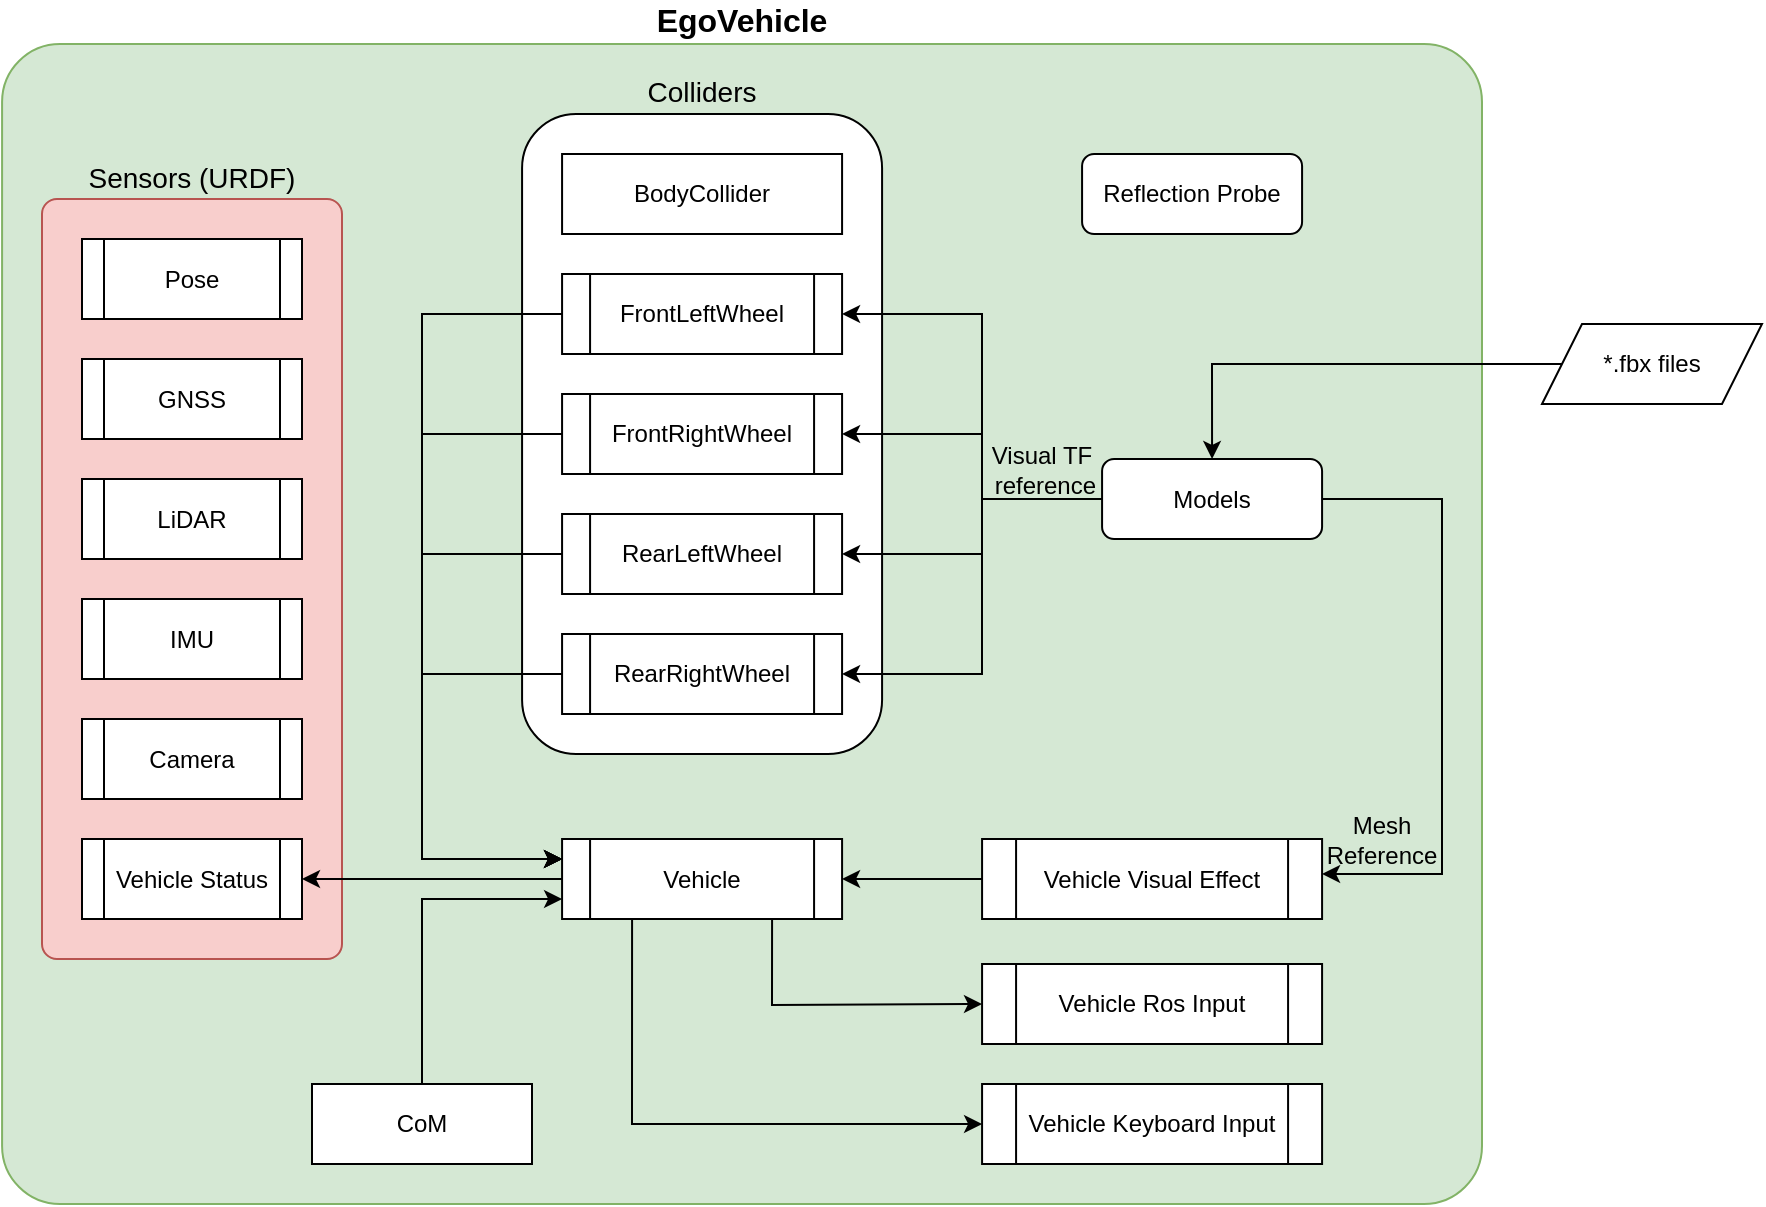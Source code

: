 <mxfile version="21.5.0" type="device">
  <diagram name="Page-1" id="CpT_m-j7Am7sjx0DqRG0">
    <mxGraphModel dx="1669" dy="958" grid="1" gridSize="10" guides="1" tooltips="1" connect="1" arrows="1" fold="1" page="1" pageScale="1" pageWidth="850" pageHeight="1100" math="0" shadow="0">
      <root>
        <mxCell id="0" />
        <mxCell id="1" parent="0" />
        <mxCell id="Plg7_6MNTwFWpvIPU5Ms-1" value="EgoVehicle" style="rounded=1;whiteSpace=wrap;html=1;labelPosition=center;verticalLabelPosition=top;align=center;verticalAlign=bottom;arcSize=5;fontSize=16;fontStyle=1;fillColor=#d5e8d4;strokeColor=#82b366;" vertex="1" parent="1">
          <mxGeometry x="230.04" y="160" width="739.96" height="580" as="geometry" />
        </mxCell>
        <mxCell id="Plg7_6MNTwFWpvIPU5Ms-2" value="Colliders" style="rounded=1;whiteSpace=wrap;html=1;labelPosition=center;verticalLabelPosition=top;align=center;verticalAlign=bottom;fontSize=14;" vertex="1" parent="1">
          <mxGeometry x="490.04" y="195" width="180" height="320" as="geometry" />
        </mxCell>
        <mxCell id="Plg7_6MNTwFWpvIPU5Ms-3" value="" style="edgeStyle=orthogonalEdgeStyle;rounded=0;orthogonalLoop=1;jettySize=auto;html=1;entryX=0;entryY=0.75;entryDx=0;entryDy=0;exitX=0.5;exitY=0;exitDx=0;exitDy=0;" edge="1" parent="1" source="Plg7_6MNTwFWpvIPU5Ms-4" target="Plg7_6MNTwFWpvIPU5Ms-21">
          <mxGeometry relative="1" as="geometry">
            <mxPoint x="705.04" y="545" as="targetPoint" />
            <Array as="points">
              <mxPoint x="440" y="680" />
              <mxPoint x="440" y="588" />
            </Array>
          </mxGeometry>
        </mxCell>
        <mxCell id="Plg7_6MNTwFWpvIPU5Ms-4" value="&lt;div&gt;CoM&lt;/div&gt;" style="rounded=0;whiteSpace=wrap;html=1;" vertex="1" parent="1">
          <mxGeometry x="385" y="680" width="110" height="40" as="geometry" />
        </mxCell>
        <mxCell id="Plg7_6MNTwFWpvIPU5Ms-5" style="edgeStyle=orthogonalEdgeStyle;rounded=0;orthogonalLoop=1;jettySize=auto;html=1;entryX=0;entryY=0.5;entryDx=0;entryDy=0;exitX=0;exitY=0.25;exitDx=0;exitDy=0;startArrow=classic;startFill=1;endArrow=none;endFill=0;" edge="1" parent="1" source="Plg7_6MNTwFWpvIPU5Ms-21" target="Plg7_6MNTwFWpvIPU5Ms-16">
          <mxGeometry relative="1" as="geometry">
            <mxPoint x="400.04" y="360" as="targetPoint" />
            <Array as="points">
              <mxPoint x="440" y="568" />
              <mxPoint x="440" y="355" />
            </Array>
          </mxGeometry>
        </mxCell>
        <mxCell id="Plg7_6MNTwFWpvIPU5Ms-6" value="&lt;div&gt;Models&lt;/div&gt;" style="rounded=1;whiteSpace=wrap;html=1;" vertex="1" parent="1">
          <mxGeometry x="780.04" y="367.5" width="110" height="40" as="geometry" />
        </mxCell>
        <mxCell id="Plg7_6MNTwFWpvIPU5Ms-7" value="&lt;div style=&quot;font-size: 14px;&quot;&gt;Sensors (URDF)&lt;/div&gt;" style="rounded=1;whiteSpace=wrap;html=1;labelPosition=center;verticalLabelPosition=top;align=center;verticalAlign=bottom;arcSize=5;fontSize=14;fontStyle=0;fillColor=#f8cecc;strokeColor=#b85450;" vertex="1" parent="1">
          <mxGeometry x="250" y="237.5" width="150" height="380" as="geometry" />
        </mxCell>
        <mxCell id="Plg7_6MNTwFWpvIPU5Ms-8" value="Reflection Probe" style="rounded=1;whiteSpace=wrap;html=1;" vertex="1" parent="1">
          <mxGeometry x="770.04" y="215" width="110" height="40" as="geometry" />
        </mxCell>
        <mxCell id="Plg7_6MNTwFWpvIPU5Ms-9" value="" style="edgeStyle=orthogonalEdgeStyle;rounded=0;orthogonalLoop=1;jettySize=auto;html=1;entryX=0.75;entryY=1;entryDx=0;entryDy=0;endArrow=none;endFill=0;startArrow=classic;startFill=1;" edge="1" parent="1" target="Plg7_6MNTwFWpvIPU5Ms-21">
          <mxGeometry relative="1" as="geometry">
            <mxPoint x="545.04" y="695" as="targetPoint" />
            <mxPoint x="720" y="640" as="sourcePoint" />
          </mxGeometry>
        </mxCell>
        <mxCell id="Plg7_6MNTwFWpvIPU5Ms-10" value="&lt;div&gt;Vehicle Keyboard Input&lt;/div&gt;" style="shape=process;whiteSpace=wrap;html=1;backgroundOutline=1;" vertex="1" parent="1">
          <mxGeometry x="720.04" y="680" width="170" height="40" as="geometry" />
        </mxCell>
        <mxCell id="Plg7_6MNTwFWpvIPU5Ms-11" value="" style="edgeStyle=orthogonalEdgeStyle;rounded=0;orthogonalLoop=1;jettySize=auto;html=1;entryX=1;entryY=0.5;entryDx=0;entryDy=0;endArrow=none;endFill=0;startArrow=classic;startFill=1;" edge="1" parent="1" source="Plg7_6MNTwFWpvIPU5Ms-12" target="Plg7_6MNTwFWpvIPU5Ms-6">
          <mxGeometry relative="1" as="geometry">
            <mxPoint x="110.04" y="625" as="targetPoint" />
            <Array as="points">
              <mxPoint x="950" y="575" />
              <mxPoint x="950" y="387" />
            </Array>
          </mxGeometry>
        </mxCell>
        <mxCell id="Plg7_6MNTwFWpvIPU5Ms-41" value="" style="edgeStyle=orthogonalEdgeStyle;rounded=0;orthogonalLoop=1;jettySize=auto;html=1;" edge="1" parent="1" source="Plg7_6MNTwFWpvIPU5Ms-12" target="Plg7_6MNTwFWpvIPU5Ms-21">
          <mxGeometry relative="1" as="geometry" />
        </mxCell>
        <mxCell id="Plg7_6MNTwFWpvIPU5Ms-12" value="&lt;div&gt;Vehicle Visual Effect&lt;/div&gt;" style="shape=process;whiteSpace=wrap;html=1;backgroundOutline=1;" vertex="1" parent="1">
          <mxGeometry x="720.04" y="557.5" width="170" height="40" as="geometry" />
        </mxCell>
        <mxCell id="Plg7_6MNTwFWpvIPU5Ms-13" value="" style="edgeStyle=orthogonalEdgeStyle;rounded=0;orthogonalLoop=1;jettySize=auto;html=1;entryX=0.25;entryY=1;entryDx=0;entryDy=0;endArrow=none;endFill=0;startArrow=classic;startFill=1;exitX=0;exitY=0.5;exitDx=0;exitDy=0;" edge="1" parent="1" source="Plg7_6MNTwFWpvIPU5Ms-10" target="Plg7_6MNTwFWpvIPU5Ms-21">
          <mxGeometry relative="1" as="geometry">
            <mxPoint x="510.04" y="635" as="targetPoint" />
            <Array as="points">
              <mxPoint x="545" y="700" />
            </Array>
          </mxGeometry>
        </mxCell>
        <mxCell id="Plg7_6MNTwFWpvIPU5Ms-14" value="Vehicle Ros Input" style="shape=process;whiteSpace=wrap;html=1;backgroundOutline=1;" vertex="1" parent="1">
          <mxGeometry x="720.04" y="620" width="170" height="40" as="geometry" />
        </mxCell>
        <mxCell id="Plg7_6MNTwFWpvIPU5Ms-15" value="FrontLeftWheel" style="shape=process;whiteSpace=wrap;html=1;backgroundOutline=1;" vertex="1" parent="1">
          <mxGeometry x="510.04" y="275" width="140" height="40" as="geometry" />
        </mxCell>
        <mxCell id="Plg7_6MNTwFWpvIPU5Ms-16" value="FrontRightWheel" style="shape=process;whiteSpace=wrap;html=1;backgroundOutline=1;" vertex="1" parent="1">
          <mxGeometry x="510.04" y="335" width="140" height="40" as="geometry" />
        </mxCell>
        <mxCell id="Plg7_6MNTwFWpvIPU5Ms-17" value="RearLeftWheel" style="shape=process;whiteSpace=wrap;html=1;backgroundOutline=1;" vertex="1" parent="1">
          <mxGeometry x="510.04" y="395" width="140" height="40" as="geometry" />
        </mxCell>
        <mxCell id="Plg7_6MNTwFWpvIPU5Ms-18" value="RearRightWheel" style="shape=process;whiteSpace=wrap;html=1;backgroundOutline=1;" vertex="1" parent="1">
          <mxGeometry x="510.04" y="455" width="140" height="40" as="geometry" />
        </mxCell>
        <mxCell id="Plg7_6MNTwFWpvIPU5Ms-20" value="" style="edgeStyle=orthogonalEdgeStyle;rounded=0;orthogonalLoop=1;jettySize=auto;html=1;endArrow=classic;endFill=1;startArrow=none;startFill=0;exitX=0;exitY=0.5;exitDx=0;exitDy=0;" edge="1" parent="1" source="Plg7_6MNTwFWpvIPU5Ms-6">
          <mxGeometry relative="1" as="geometry">
            <mxPoint x="650.04" y="595" as="sourcePoint" />
            <mxPoint x="650.04" y="475" as="targetPoint" />
            <Array as="points">
              <mxPoint x="720" y="387.5" />
              <mxPoint x="720" y="475.5" />
            </Array>
          </mxGeometry>
        </mxCell>
        <mxCell id="Plg7_6MNTwFWpvIPU5Ms-21" value="&lt;div&gt;Vehicle&lt;/div&gt;" style="shape=process;whiteSpace=wrap;html=1;backgroundOutline=1;" vertex="1" parent="1">
          <mxGeometry x="510.04" y="557.5" width="140" height="40" as="geometry" />
        </mxCell>
        <mxCell id="Plg7_6MNTwFWpvIPU5Ms-22" value="" style="edgeStyle=orthogonalEdgeStyle;rounded=0;orthogonalLoop=1;jettySize=auto;html=1;endArrow=classic;endFill=1;startArrow=none;startFill=0;exitX=0;exitY=0.5;exitDx=0;exitDy=0;" edge="1" parent="1" source="Plg7_6MNTwFWpvIPU5Ms-6">
          <mxGeometry relative="1" as="geometry">
            <mxPoint x="650.04" y="565" as="sourcePoint" />
            <mxPoint x="650.04" y="415" as="targetPoint" />
            <Array as="points">
              <mxPoint x="720" y="387.5" />
              <mxPoint x="720" y="415.5" />
            </Array>
          </mxGeometry>
        </mxCell>
        <mxCell id="Plg7_6MNTwFWpvIPU5Ms-23" value="" style="edgeStyle=orthogonalEdgeStyle;rounded=0;orthogonalLoop=1;jettySize=auto;html=1;entryX=1;entryY=0.5;entryDx=0;entryDy=0;endArrow=classic;endFill=1;startArrow=none;startFill=0;exitX=1;exitY=1;exitDx=0;exitDy=0;" edge="1" parent="1" target="Plg7_6MNTwFWpvIPU5Ms-16" source="Plg7_6MNTwFWpvIPU5Ms-25">
          <mxGeometry relative="1" as="geometry">
            <mxPoint x="770" y="397.5" as="sourcePoint" />
            <mxPoint x="700.04" y="497.48" as="targetPoint" />
            <Array as="points">
              <mxPoint x="720" y="388" />
              <mxPoint x="720" y="355" />
            </Array>
          </mxGeometry>
        </mxCell>
        <mxCell id="Plg7_6MNTwFWpvIPU5Ms-24" value="" style="edgeStyle=orthogonalEdgeStyle;rounded=0;orthogonalLoop=1;jettySize=auto;html=1;entryX=1;entryY=0.5;entryDx=0;entryDy=0;exitX=0;exitY=0.5;exitDx=0;exitDy=0;startArrow=none;startFill=0;endArrow=classic;endFill=1;" edge="1" parent="1" source="Plg7_6MNTwFWpvIPU5Ms-6" target="Plg7_6MNTwFWpvIPU5Ms-15">
          <mxGeometry relative="1" as="geometry">
            <mxPoint x="660.04" y="635" as="sourcePoint" />
            <mxPoint x="660.04" y="420" as="targetPoint" />
            <Array as="points">
              <mxPoint x="720" y="387.5" />
              <mxPoint x="720" y="295.5" />
            </Array>
          </mxGeometry>
        </mxCell>
        <mxCell id="Plg7_6MNTwFWpvIPU5Ms-25" value="&lt;div&gt;Visual TF&lt;br&gt;&lt;/div&gt;&lt;div&gt;&amp;nbsp;reference&lt;/div&gt;" style="text;html=1;strokeColor=none;fillColor=none;align=center;verticalAlign=middle;whiteSpace=wrap;rounded=0;" vertex="1" parent="1">
          <mxGeometry x="720.04" y="357.5" width="60" height="30" as="geometry" />
        </mxCell>
        <mxCell id="Plg7_6MNTwFWpvIPU5Ms-26" style="edgeStyle=orthogonalEdgeStyle;rounded=0;orthogonalLoop=1;jettySize=auto;html=1;entryX=0;entryY=0.5;entryDx=0;entryDy=0;exitX=0;exitY=0.25;exitDx=0;exitDy=0;startArrow=classic;startFill=1;endArrow=none;endFill=0;" edge="1" parent="1" source="Plg7_6MNTwFWpvIPU5Ms-21" target="Plg7_6MNTwFWpvIPU5Ms-15">
          <mxGeometry relative="1" as="geometry">
            <mxPoint x="460.04" y="365" as="targetPoint" />
            <mxPoint x="360.04" y="365" as="sourcePoint" />
            <Array as="points">
              <mxPoint x="440" y="568" />
              <mxPoint x="440" y="295" />
            </Array>
          </mxGeometry>
        </mxCell>
        <mxCell id="Plg7_6MNTwFWpvIPU5Ms-27" value="" style="edgeStyle=orthogonalEdgeStyle;rounded=0;orthogonalLoop=1;jettySize=auto;html=1;startArrow=classic;startFill=1;endArrow=none;endFill=0;exitX=1;exitY=0.5;exitDx=0;exitDy=0;" edge="1" parent="1" source="Plg7_6MNTwFWpvIPU5Ms-28">
          <mxGeometry relative="1" as="geometry">
            <mxPoint x="510" y="577.5" as="targetPoint" />
          </mxGeometry>
        </mxCell>
        <mxCell id="Plg7_6MNTwFWpvIPU5Ms-28" value="Vehicle Status" style="shape=process;whiteSpace=wrap;html=1;backgroundOutline=1;rounded=0;" vertex="1" parent="1">
          <mxGeometry x="270" y="557.5" width="110" height="40" as="geometry" />
        </mxCell>
        <mxCell id="Plg7_6MNTwFWpvIPU5Ms-29" value="Camera" style="shape=process;whiteSpace=wrap;html=1;backgroundOutline=1;rounded=0;" vertex="1" parent="1">
          <mxGeometry x="270" y="497.5" width="110" height="40" as="geometry" />
        </mxCell>
        <mxCell id="Plg7_6MNTwFWpvIPU5Ms-30" value="Pose" style="shape=process;whiteSpace=wrap;html=1;backgroundOutline=1;rounded=0;" vertex="1" parent="1">
          <mxGeometry x="270" y="257.5" width="110" height="40" as="geometry" />
        </mxCell>
        <mxCell id="Plg7_6MNTwFWpvIPU5Ms-31" value="LiDAR" style="shape=process;whiteSpace=wrap;html=1;backgroundOutline=1;rounded=0;" vertex="1" parent="1">
          <mxGeometry x="270" y="377.5" width="110" height="40" as="geometry" />
        </mxCell>
        <mxCell id="Plg7_6MNTwFWpvIPU5Ms-32" value="IMU" style="shape=process;whiteSpace=wrap;html=1;backgroundOutline=1;rounded=0;" vertex="1" parent="1">
          <mxGeometry x="270" y="437.5" width="110" height="40" as="geometry" />
        </mxCell>
        <mxCell id="Plg7_6MNTwFWpvIPU5Ms-33" value="GNSS" style="shape=process;whiteSpace=wrap;html=1;backgroundOutline=1;rounded=0;" vertex="1" parent="1">
          <mxGeometry x="270" y="317.5" width="110" height="40" as="geometry" />
        </mxCell>
        <mxCell id="Plg7_6MNTwFWpvIPU5Ms-34" value="Mesh Reference" style="text;html=1;strokeColor=none;fillColor=none;align=center;verticalAlign=middle;whiteSpace=wrap;rounded=0;" vertex="1" parent="1">
          <mxGeometry x="890.04" y="543" width="60" height="30" as="geometry" />
        </mxCell>
        <mxCell id="Plg7_6MNTwFWpvIPU5Ms-35" style="edgeStyle=orthogonalEdgeStyle;rounded=0;orthogonalLoop=1;jettySize=auto;html=1;entryX=0;entryY=0.5;entryDx=0;entryDy=0;exitX=0;exitY=0.25;exitDx=0;exitDy=0;startArrow=classic;startFill=1;endArrow=none;endFill=0;" edge="1" parent="1" source="Plg7_6MNTwFWpvIPU5Ms-21" target="Plg7_6MNTwFWpvIPU5Ms-17">
          <mxGeometry relative="1" as="geometry">
            <mxPoint x="520.04" y="365" as="targetPoint" />
            <Array as="points">
              <mxPoint x="440" y="568" />
              <mxPoint x="440" y="415" />
            </Array>
            <mxPoint x="370.04" y="395" as="sourcePoint" />
          </mxGeometry>
        </mxCell>
        <mxCell id="Plg7_6MNTwFWpvIPU5Ms-36" style="edgeStyle=orthogonalEdgeStyle;rounded=0;orthogonalLoop=1;jettySize=auto;html=1;entryX=0;entryY=0.5;entryDx=0;entryDy=0;exitX=0;exitY=0.25;exitDx=0;exitDy=0;startArrow=classic;startFill=1;endArrow=none;endFill=0;" edge="1" parent="1" source="Plg7_6MNTwFWpvIPU5Ms-21" target="Plg7_6MNTwFWpvIPU5Ms-18">
          <mxGeometry relative="1" as="geometry">
            <mxPoint x="520.04" y="425" as="targetPoint" />
            <Array as="points">
              <mxPoint x="440" y="568" />
              <mxPoint x="440" y="475" />
            </Array>
            <mxPoint x="370.04" y="395" as="sourcePoint" />
          </mxGeometry>
        </mxCell>
        <mxCell id="Plg7_6MNTwFWpvIPU5Ms-37" value="BodyCollider" style="rounded=0;whiteSpace=wrap;html=1;" vertex="1" parent="1">
          <mxGeometry x="510.04" y="215" width="140" height="40" as="geometry" />
        </mxCell>
        <mxCell id="Plg7_6MNTwFWpvIPU5Ms-42" value="" style="edgeStyle=orthogonalEdgeStyle;rounded=0;orthogonalLoop=1;jettySize=auto;html=1;entryX=0.5;entryY=0;entryDx=0;entryDy=0;" edge="1" parent="1" source="Plg7_6MNTwFWpvIPU5Ms-39" target="Plg7_6MNTwFWpvIPU5Ms-6">
          <mxGeometry relative="1" as="geometry" />
        </mxCell>
        <mxCell id="Plg7_6MNTwFWpvIPU5Ms-39" value="*.fbx files" style="shape=parallelogram;perimeter=parallelogramPerimeter;whiteSpace=wrap;html=1;fixedSize=1;" vertex="1" parent="1">
          <mxGeometry x="1000" y="300" width="110" height="40" as="geometry" />
        </mxCell>
      </root>
    </mxGraphModel>
  </diagram>
</mxfile>
